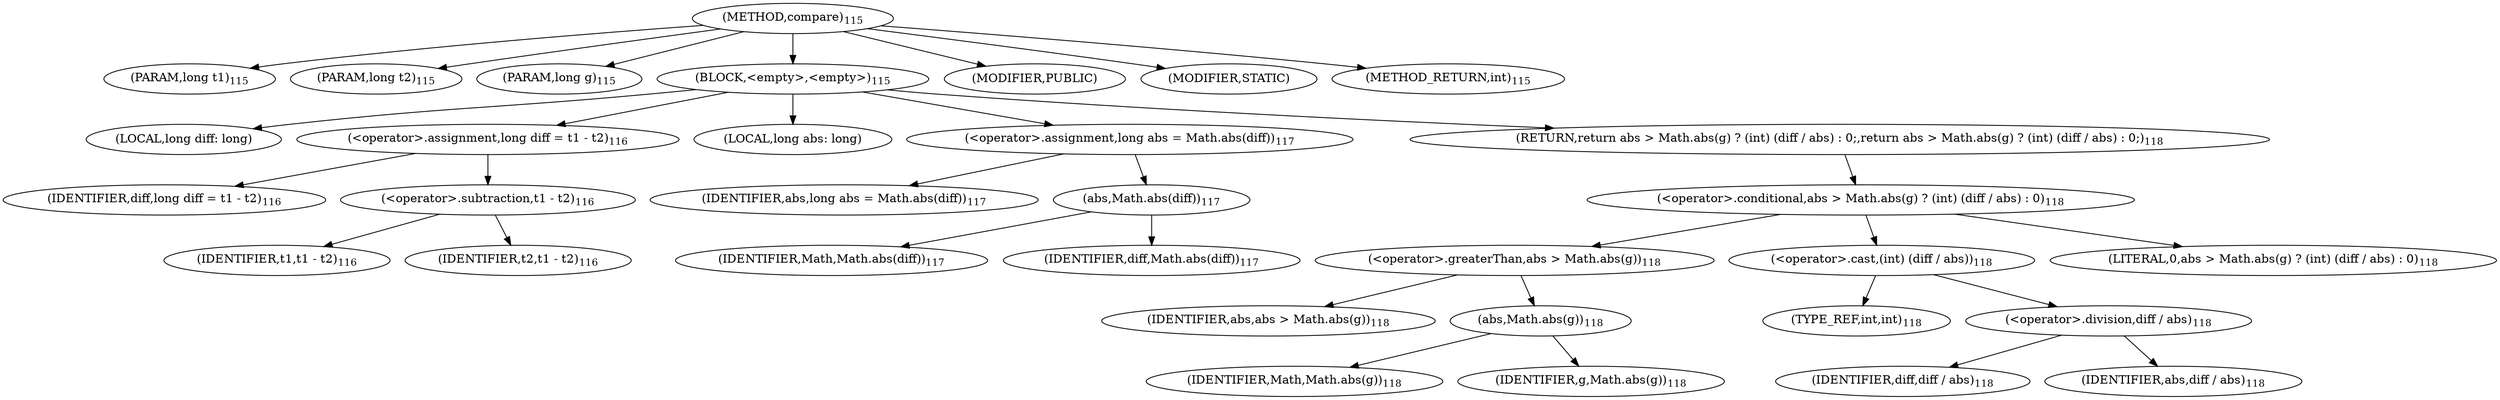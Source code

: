 digraph "compare" {  
"144" [label = <(METHOD,compare)<SUB>115</SUB>> ]
"145" [label = <(PARAM,long t1)<SUB>115</SUB>> ]
"146" [label = <(PARAM,long t2)<SUB>115</SUB>> ]
"147" [label = <(PARAM,long g)<SUB>115</SUB>> ]
"148" [label = <(BLOCK,&lt;empty&gt;,&lt;empty&gt;)<SUB>115</SUB>> ]
"149" [label = <(LOCAL,long diff: long)> ]
"150" [label = <(&lt;operator&gt;.assignment,long diff = t1 - t2)<SUB>116</SUB>> ]
"151" [label = <(IDENTIFIER,diff,long diff = t1 - t2)<SUB>116</SUB>> ]
"152" [label = <(&lt;operator&gt;.subtraction,t1 - t2)<SUB>116</SUB>> ]
"153" [label = <(IDENTIFIER,t1,t1 - t2)<SUB>116</SUB>> ]
"154" [label = <(IDENTIFIER,t2,t1 - t2)<SUB>116</SUB>> ]
"155" [label = <(LOCAL,long abs: long)> ]
"156" [label = <(&lt;operator&gt;.assignment,long abs = Math.abs(diff))<SUB>117</SUB>> ]
"157" [label = <(IDENTIFIER,abs,long abs = Math.abs(diff))<SUB>117</SUB>> ]
"158" [label = <(abs,Math.abs(diff))<SUB>117</SUB>> ]
"159" [label = <(IDENTIFIER,Math,Math.abs(diff))<SUB>117</SUB>> ]
"160" [label = <(IDENTIFIER,diff,Math.abs(diff))<SUB>117</SUB>> ]
"161" [label = <(RETURN,return abs &gt; Math.abs(g) ? (int) (diff / abs) : 0;,return abs &gt; Math.abs(g) ? (int) (diff / abs) : 0;)<SUB>118</SUB>> ]
"162" [label = <(&lt;operator&gt;.conditional,abs &gt; Math.abs(g) ? (int) (diff / abs) : 0)<SUB>118</SUB>> ]
"163" [label = <(&lt;operator&gt;.greaterThan,abs &gt; Math.abs(g))<SUB>118</SUB>> ]
"164" [label = <(IDENTIFIER,abs,abs &gt; Math.abs(g))<SUB>118</SUB>> ]
"165" [label = <(abs,Math.abs(g))<SUB>118</SUB>> ]
"166" [label = <(IDENTIFIER,Math,Math.abs(g))<SUB>118</SUB>> ]
"167" [label = <(IDENTIFIER,g,Math.abs(g))<SUB>118</SUB>> ]
"168" [label = <(&lt;operator&gt;.cast,(int) (diff / abs))<SUB>118</SUB>> ]
"169" [label = <(TYPE_REF,int,int)<SUB>118</SUB>> ]
"170" [label = <(&lt;operator&gt;.division,diff / abs)<SUB>118</SUB>> ]
"171" [label = <(IDENTIFIER,diff,diff / abs)<SUB>118</SUB>> ]
"172" [label = <(IDENTIFIER,abs,diff / abs)<SUB>118</SUB>> ]
"173" [label = <(LITERAL,0,abs &gt; Math.abs(g) ? (int) (diff / abs) : 0)<SUB>118</SUB>> ]
"174" [label = <(MODIFIER,PUBLIC)> ]
"175" [label = <(MODIFIER,STATIC)> ]
"176" [label = <(METHOD_RETURN,int)<SUB>115</SUB>> ]
  "144" -> "145" 
  "144" -> "146" 
  "144" -> "147" 
  "144" -> "148" 
  "144" -> "174" 
  "144" -> "175" 
  "144" -> "176" 
  "148" -> "149" 
  "148" -> "150" 
  "148" -> "155" 
  "148" -> "156" 
  "148" -> "161" 
  "150" -> "151" 
  "150" -> "152" 
  "152" -> "153" 
  "152" -> "154" 
  "156" -> "157" 
  "156" -> "158" 
  "158" -> "159" 
  "158" -> "160" 
  "161" -> "162" 
  "162" -> "163" 
  "162" -> "168" 
  "162" -> "173" 
  "163" -> "164" 
  "163" -> "165" 
  "165" -> "166" 
  "165" -> "167" 
  "168" -> "169" 
  "168" -> "170" 
  "170" -> "171" 
  "170" -> "172" 
}
